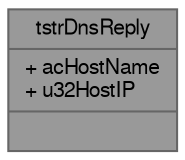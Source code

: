 digraph "tstrDnsReply"
{
 // LATEX_PDF_SIZE
  bgcolor="transparent";
  edge [fontname=FreeSans,fontsize=10,labelfontname=FreeSans,labelfontsize=10];
  node [fontname=FreeSans,fontsize=10,shape=box,height=0.2,width=0.4];
  Node1 [shape=record,label="{tstrDnsReply\n|+ acHostName\l+ u32HostIP\l|}",height=0.2,width=0.4,color="gray40", fillcolor="grey60", style="filled", fontcolor="black",tooltip="DNS Reply, contains hostName and HostIP."];
}
